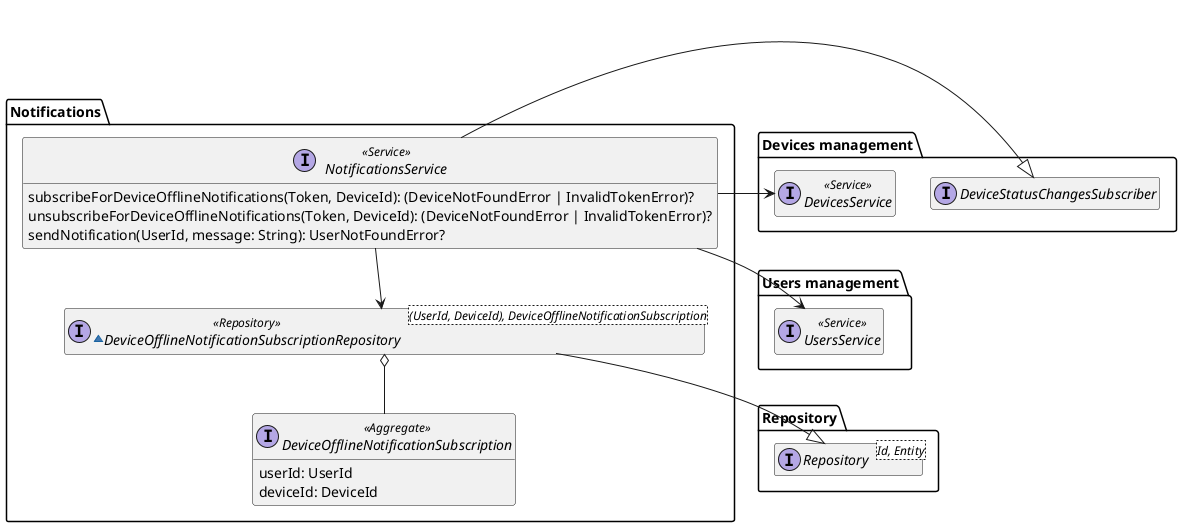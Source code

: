 @startuml notifications-domain-model

hide empty members
package Repository{
    interface Repository<Id, Entity>
}

package "Users management" as UsersManagement {
    interface UsersService <<Service>>
}

package "Devices management" as DevicesManagement {
    interface DevicesService <<Service>>
    interface DeviceStatusChangesSubscriber
}

package "Notifications" {
    interface NotificationsService <<Service>> {
        subscribeForDeviceOfflineNotifications(Token, DeviceId): (DeviceNotFoundError | InvalidTokenError)?
        unsubscribeForDeviceOfflineNotifications(Token, DeviceId): (DeviceNotFoundError | InvalidTokenError)?
        sendNotification(UserId, message: String): UserNotFoundError?
    }

    ~interface DeviceOfflineNotificationSubscriptionRepository<(UserId, DeviceId), DeviceOfflineNotificationSubscription> <<Repository>> {
    }

    interface DeviceOfflineNotificationSubscription <<Aggregate>> {
        userId: UserId
        deviceId: DeviceId
    }

    NotificationsService --> DeviceOfflineNotificationSubscriptionRepository
    NotificationsService -r-|> DevicesManagement.DeviceStatusChangesSubscriber
    NotificationsService -r-> DevicesManagement.DevicesService
    NotificationsService --> UsersManagement.UsersService
    DeviceOfflineNotificationSubscriptionRepository --|> Repository.Repository
    DeviceOfflineNotificationSubscriptionRepository o-- DeviceOfflineNotificationSubscription
}

@enduml
